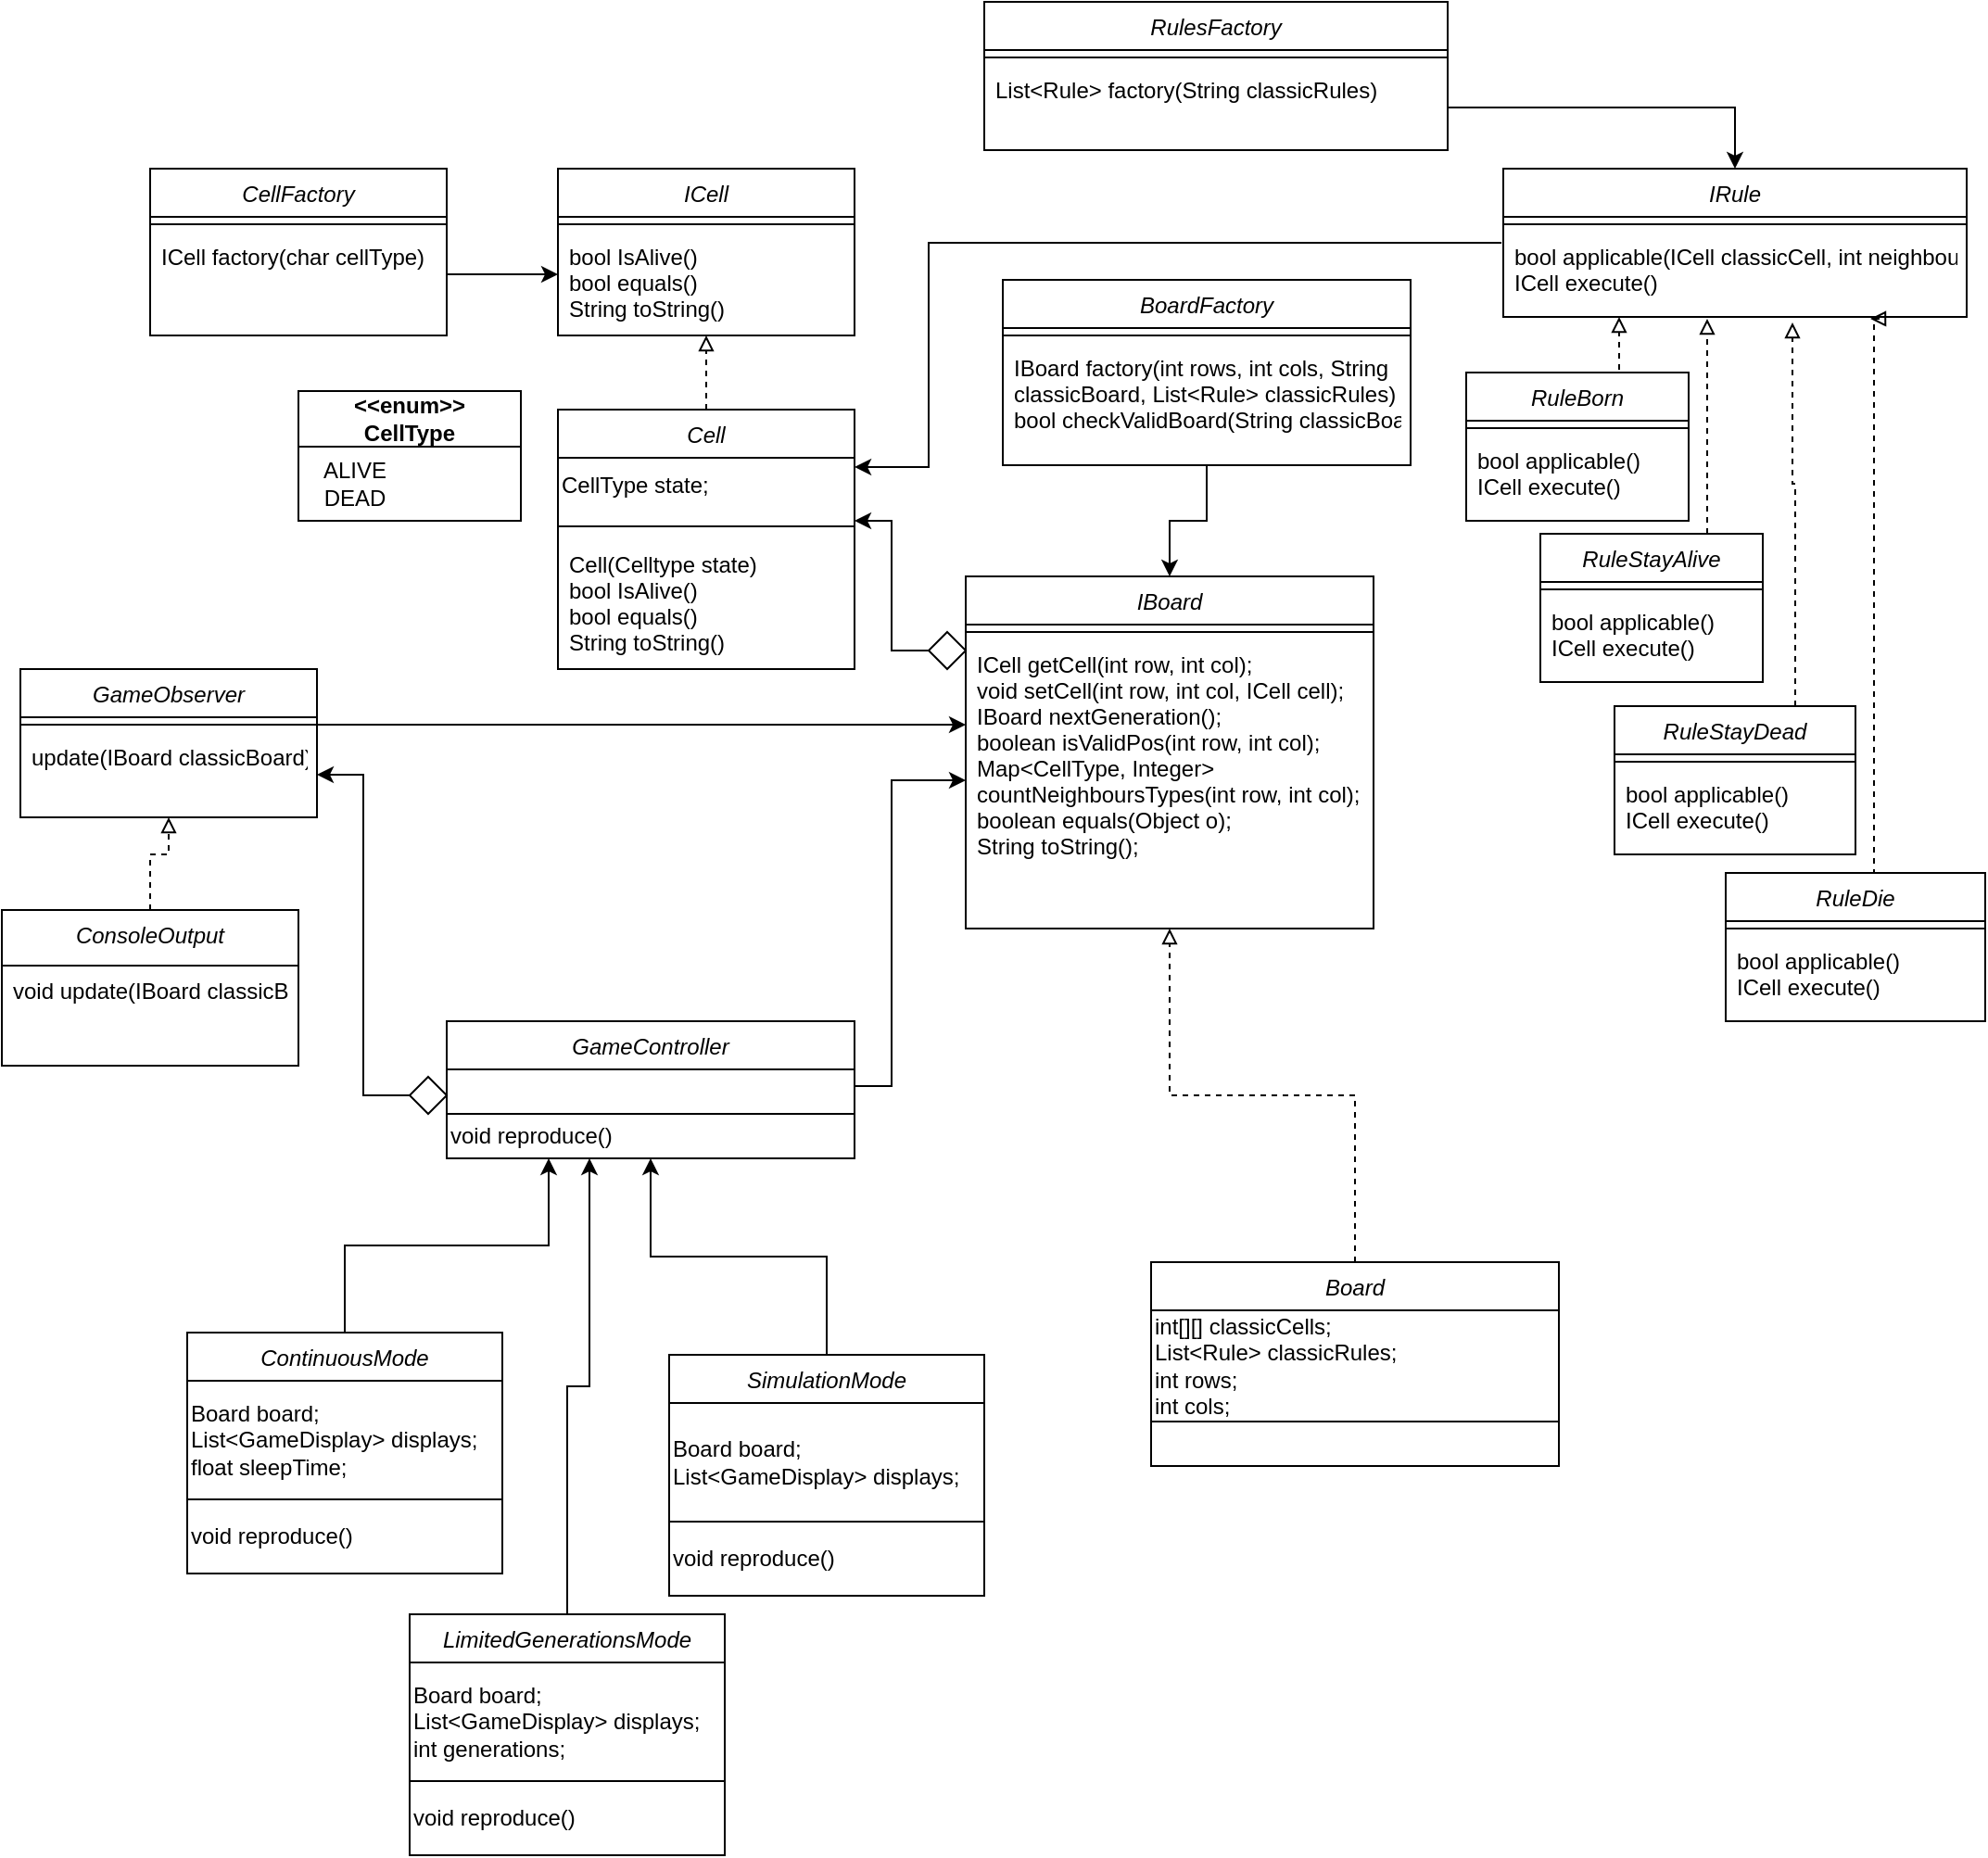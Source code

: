 <mxfile version="24.5.1" type="device">
  <diagram id="C5RBs43oDa-KdzZeNtuy" name="Page-1">
    <mxGraphModel dx="1866" dy="1703" grid="1" gridSize="10" guides="1" tooltips="1" connect="1" arrows="1" fold="1" page="1" pageScale="1" pageWidth="827" pageHeight="1169" math="0" shadow="0">
      <root>
        <mxCell id="WIyWlLk6GJQsqaUBKTNV-0" />
        <mxCell id="WIyWlLk6GJQsqaUBKTNV-1" parent="WIyWlLk6GJQsqaUBKTNV-0" />
        <mxCell id="lLx7cMU7yUEwxr8ydkFh-0" value="ICell" style="swimlane;fontStyle=2;align=center;verticalAlign=top;childLayout=stackLayout;horizontal=1;startSize=26;horizontalStack=0;resizeParent=1;resizeLast=0;collapsible=1;marginBottom=0;rounded=0;shadow=0;strokeWidth=1;" parent="WIyWlLk6GJQsqaUBKTNV-1" vertex="1">
          <mxGeometry x="40" y="30" width="160" height="90" as="geometry">
            <mxRectangle x="220" y="120" width="160" height="26" as="alternateBounds" />
          </mxGeometry>
        </mxCell>
        <mxCell id="lLx7cMU7yUEwxr8ydkFh-4" value="" style="line;html=1;strokeWidth=1;align=left;verticalAlign=middle;spacingTop=-1;spacingLeft=3;spacingRight=3;rotatable=0;labelPosition=right;points=[];portConstraint=eastwest;" parent="lLx7cMU7yUEwxr8ydkFh-0" vertex="1">
          <mxGeometry y="26" width="160" height="8" as="geometry" />
        </mxCell>
        <mxCell id="lLx7cMU7yUEwxr8ydkFh-5" value="bool IsAlive()&#xa;bool equals()&#xa;String toString()&#xa;&#xa;&#xa;" style="text;align=left;verticalAlign=top;spacingLeft=4;spacingRight=4;overflow=hidden;rotatable=0;points=[[0,0.5],[1,0.5]];portConstraint=eastwest;" parent="lLx7cMU7yUEwxr8ydkFh-0" vertex="1">
          <mxGeometry y="34" width="160" height="46" as="geometry" />
        </mxCell>
        <mxCell id="lLx7cMU7yUEwxr8ydkFh-17" style="edgeStyle=block;rounded=0;jettySize=auto;html=1;entryX=0.5;entryY=1;entryDx=0;entryDy=0;dashed=1;endFill=0;endArrow=block;" parent="WIyWlLk6GJQsqaUBKTNV-1" source="lLx7cMU7yUEwxr8ydkFh-14" target="lLx7cMU7yUEwxr8ydkFh-0" edge="1">
          <mxGeometry relative="1" as="geometry" />
        </mxCell>
        <mxCell id="lLx7cMU7yUEwxr8ydkFh-14" value="Cell" style="swimlane;fontStyle=2;align=center;verticalAlign=top;childLayout=stackLayout;horizontal=1;startSize=26;horizontalStack=0;resizeParent=1;resizeLast=0;collapsible=1;marginBottom=0;rounded=0;shadow=0;strokeWidth=1;movable=1;resizable=1;rotatable=1;deletable=1;editable=1;locked=0;connectable=1;" parent="WIyWlLk6GJQsqaUBKTNV-1" vertex="1">
          <mxGeometry x="40" y="160" width="160" height="140" as="geometry">
            <mxRectangle x="220" y="120" width="160" height="26" as="alternateBounds" />
          </mxGeometry>
        </mxCell>
        <mxCell id="lLx7cMU7yUEwxr8ydkFh-21" value="CellType state;" style="text;html=1;align=left;verticalAlign=middle;resizable=1;points=[];autosize=1;strokeColor=none;fillColor=none;movable=1;rotatable=1;deletable=1;editable=1;locked=0;connectable=1;" parent="lLx7cMU7yUEwxr8ydkFh-14" vertex="1">
          <mxGeometry y="26" width="160" height="30" as="geometry" />
        </mxCell>
        <mxCell id="lLx7cMU7yUEwxr8ydkFh-15" value="" style="line;html=1;strokeWidth=1;align=left;verticalAlign=middle;spacingTop=-1;spacingLeft=3;spacingRight=3;rotatable=1;labelPosition=right;points=[];portConstraint=eastwest;movable=1;resizable=1;deletable=1;editable=1;locked=0;connectable=1;" parent="lLx7cMU7yUEwxr8ydkFh-14" vertex="1">
          <mxGeometry y="56" width="160" height="14" as="geometry" />
        </mxCell>
        <mxCell id="lLx7cMU7yUEwxr8ydkFh-16" value="Cell(Celltype state)&#xa;bool IsAlive()&#xa;bool equals()&#xa;String toString()&#xa;&#xa;&#xa;" style="text;align=left;verticalAlign=top;spacingLeft=4;spacingRight=4;overflow=hidden;rotatable=1;points=[[0,0.5],[1,0.5]];portConstraint=eastwest;movable=1;resizable=1;deletable=1;editable=1;locked=0;connectable=1;" parent="lLx7cMU7yUEwxr8ydkFh-14" vertex="1">
          <mxGeometry y="70" width="160" height="70" as="geometry" />
        </mxCell>
        <mxCell id="lLx7cMU7yUEwxr8ydkFh-23" value="&lt;div&gt;&amp;lt;&amp;lt;enum&amp;gt;&amp;gt;&lt;/div&gt;&lt;div&gt;CellType&lt;/div&gt;" style="swimlane;whiteSpace=wrap;html=1;startSize=30;" parent="WIyWlLk6GJQsqaUBKTNV-1" vertex="1">
          <mxGeometry x="-100" y="150" width="120" height="70" as="geometry" />
        </mxCell>
        <mxCell id="lLx7cMU7yUEwxr8ydkFh-25" value="&lt;div&gt;ALIVE&lt;/div&gt;&lt;div&gt;DEAD&lt;br&gt;&lt;/div&gt;" style="text;html=1;align=center;verticalAlign=middle;resizable=0;points=[];autosize=1;strokeColor=none;fillColor=none;" parent="lLx7cMU7yUEwxr8ydkFh-23" vertex="1">
          <mxGeometry y="30" width="60" height="40" as="geometry" />
        </mxCell>
        <mxCell id="lLx7cMU7yUEwxr8ydkFh-35" value="IBoard" style="swimlane;fontStyle=2;align=center;verticalAlign=top;childLayout=stackLayout;horizontal=1;startSize=26;horizontalStack=0;resizeParent=1;resizeLast=0;collapsible=1;marginBottom=0;rounded=0;shadow=0;strokeWidth=1;" parent="WIyWlLk6GJQsqaUBKTNV-1" vertex="1">
          <mxGeometry x="260" y="250" width="220" height="190" as="geometry">
            <mxRectangle x="220" y="120" width="160" height="26" as="alternateBounds" />
          </mxGeometry>
        </mxCell>
        <mxCell id="lLx7cMU7yUEwxr8ydkFh-36" value="" style="line;html=1;strokeWidth=1;align=left;verticalAlign=middle;spacingTop=-1;spacingLeft=3;spacingRight=3;rotatable=0;labelPosition=right;points=[];portConstraint=eastwest;" parent="lLx7cMU7yUEwxr8ydkFh-35" vertex="1">
          <mxGeometry y="26" width="220" height="8" as="geometry" />
        </mxCell>
        <mxCell id="lLx7cMU7yUEwxr8ydkFh-37" value="ICell getCell(int row, int col);&#xa;void setCell(int row, int col, ICell cell);&#xa;IBoard nextGeneration();&#xa;boolean isValidPos(int row, int col);&#xa;Map&lt;CellType, Integer&gt; &#xa;countNeighboursTypes(int row, int col);&#xa;boolean equals(Object o);&#xa;String toString();&#xa;&#xa;&#xa;" style="text;align=left;verticalAlign=top;spacingLeft=4;spacingRight=4;overflow=hidden;rotatable=0;points=[[0,0.5],[1,0.5]];portConstraint=eastwest;" parent="lLx7cMU7yUEwxr8ydkFh-35" vertex="1">
          <mxGeometry y="34" width="220" height="136" as="geometry" />
        </mxCell>
        <mxCell id="lLx7cMU7yUEwxr8ydkFh-43" value="Board" style="swimlane;fontStyle=2;align=center;verticalAlign=top;childLayout=stackLayout;horizontal=1;startSize=26;horizontalStack=0;resizeParent=1;resizeLast=0;collapsible=1;marginBottom=0;rounded=0;shadow=0;strokeWidth=1;" parent="WIyWlLk6GJQsqaUBKTNV-1" vertex="1">
          <mxGeometry x="360" y="620" width="220" height="110" as="geometry">
            <mxRectangle x="220" y="120" width="160" height="26" as="alternateBounds" />
          </mxGeometry>
        </mxCell>
        <mxCell id="lLx7cMU7yUEwxr8ydkFh-55" value="&lt;div&gt;int[][] classicCells; &lt;/div&gt;&lt;div&gt;List&amp;lt;Rule&amp;gt; classicRules;&lt;/div&gt;&lt;div&gt;int rows;&lt;/div&gt;&lt;div&gt;int cols; &lt;br&gt;&lt;/div&gt;" style="align=left;rounded=0;whiteSpace=wrap;html=1;" parent="lLx7cMU7yUEwxr8ydkFh-43" vertex="1">
          <mxGeometry y="26" width="220" height="60" as="geometry" />
        </mxCell>
        <mxCell id="lLx7cMU7yUEwxr8ydkFh-48" style="edgeStyle=orthogonalEdgeStyle;rounded=0;orthogonalLoop=1;jettySize=auto;html=1;exitX=0.5;exitY=0;exitDx=0;exitDy=0;dashed=1;entryX=0.5;entryY=1;entryDx=0;entryDy=0;endArrow=block;endFill=0;" parent="WIyWlLk6GJQsqaUBKTNV-1" source="lLx7cMU7yUEwxr8ydkFh-43" target="lLx7cMU7yUEwxr8ydkFh-35" edge="1">
          <mxGeometry relative="1" as="geometry">
            <mxPoint x="370" y="450" as="targetPoint" />
          </mxGeometry>
        </mxCell>
        <mxCell id="lLx7cMU7yUEwxr8ydkFh-49" style="edgeStyle=orthogonalEdgeStyle;rounded=0;orthogonalLoop=1;jettySize=auto;html=1;entryX=1;entryY=0.286;entryDx=0;entryDy=0;entryPerimeter=0;exitX=0;exitY=0.5;exitDx=0;exitDy=0;" parent="WIyWlLk6GJQsqaUBKTNV-1" source="lLx7cMU7yUEwxr8ydkFh-50" target="lLx7cMU7yUEwxr8ydkFh-15" edge="1">
          <mxGeometry relative="1" as="geometry" />
        </mxCell>
        <mxCell id="lLx7cMU7yUEwxr8ydkFh-50" value="" style="rhombus;whiteSpace=wrap;html=1;" parent="WIyWlLk6GJQsqaUBKTNV-1" vertex="1">
          <mxGeometry x="240" y="280" width="20" height="20" as="geometry" />
        </mxCell>
        <mxCell id="lLx7cMU7yUEwxr8ydkFh-63" value="IRule" style="swimlane;fontStyle=2;align=center;verticalAlign=top;childLayout=stackLayout;horizontal=1;startSize=26;horizontalStack=0;resizeParent=1;resizeLast=0;collapsible=1;marginBottom=0;rounded=0;shadow=0;strokeWidth=1;" parent="WIyWlLk6GJQsqaUBKTNV-1" vertex="1">
          <mxGeometry x="550" y="30" width="250" height="80" as="geometry">
            <mxRectangle x="220" y="120" width="160" height="26" as="alternateBounds" />
          </mxGeometry>
        </mxCell>
        <mxCell id="lLx7cMU7yUEwxr8ydkFh-64" value="" style="line;html=1;strokeWidth=1;align=left;verticalAlign=middle;spacingTop=-1;spacingLeft=3;spacingRight=3;rotatable=0;labelPosition=right;points=[];portConstraint=eastwest;" parent="lLx7cMU7yUEwxr8ydkFh-63" vertex="1">
          <mxGeometry y="26" width="250" height="8" as="geometry" />
        </mxCell>
        <mxCell id="lLx7cMU7yUEwxr8ydkFh-65" value="bool applicable(ICell classicCell, int neighbours)&#xa;ICell execute() &#xa;&#xa;&#xa;" style="text;align=left;verticalAlign=top;spacingLeft=4;spacingRight=4;overflow=hidden;rotatable=0;points=[[0,0.5],[1,0.5]];portConstraint=eastwest;" parent="lLx7cMU7yUEwxr8ydkFh-63" vertex="1">
          <mxGeometry y="34" width="250" height="46" as="geometry" />
        </mxCell>
        <mxCell id="lLx7cMU7yUEwxr8ydkFh-84" style="edgeStyle=orthogonalEdgeStyle;rounded=0;orthogonalLoop=1;jettySize=auto;html=1;exitX=0.5;exitY=0;exitDx=0;exitDy=0;entryX=0.25;entryY=1;entryDx=0;entryDy=0;endArrow=block;endFill=0;dashed=1;" parent="WIyWlLk6GJQsqaUBKTNV-1" source="lLx7cMU7yUEwxr8ydkFh-67" target="lLx7cMU7yUEwxr8ydkFh-63" edge="1">
          <mxGeometry relative="1" as="geometry" />
        </mxCell>
        <mxCell id="lLx7cMU7yUEwxr8ydkFh-67" value="RuleBorn" style="swimlane;fontStyle=2;align=center;verticalAlign=top;childLayout=stackLayout;horizontal=1;startSize=26;horizontalStack=0;resizeParent=1;resizeLast=0;collapsible=1;marginBottom=0;rounded=0;shadow=0;strokeWidth=1;" parent="WIyWlLk6GJQsqaUBKTNV-1" vertex="1">
          <mxGeometry x="530" y="140" width="120" height="80" as="geometry">
            <mxRectangle x="220" y="120" width="160" height="26" as="alternateBounds" />
          </mxGeometry>
        </mxCell>
        <mxCell id="lLx7cMU7yUEwxr8ydkFh-68" value="" style="line;html=1;strokeWidth=1;align=left;verticalAlign=middle;spacingTop=-1;spacingLeft=3;spacingRight=3;rotatable=0;labelPosition=right;points=[];portConstraint=eastwest;" parent="lLx7cMU7yUEwxr8ydkFh-67" vertex="1">
          <mxGeometry y="26" width="120" height="8" as="geometry" />
        </mxCell>
        <mxCell id="lLx7cMU7yUEwxr8ydkFh-69" value="bool applicable()&#xa;ICell execute() &#xa;&#xa;&#xa;" style="text;align=left;verticalAlign=top;spacingLeft=4;spacingRight=4;overflow=hidden;rotatable=0;points=[[0,0.5],[1,0.5]];portConstraint=eastwest;" parent="lLx7cMU7yUEwxr8ydkFh-67" vertex="1">
          <mxGeometry y="34" width="120" height="46" as="geometry" />
        </mxCell>
        <mxCell id="lLx7cMU7yUEwxr8ydkFh-72" value="RuleStayAlive" style="swimlane;fontStyle=2;align=center;verticalAlign=top;childLayout=stackLayout;horizontal=1;startSize=26;horizontalStack=0;resizeParent=1;resizeLast=0;collapsible=1;marginBottom=0;rounded=0;shadow=0;strokeWidth=1;" parent="WIyWlLk6GJQsqaUBKTNV-1" vertex="1">
          <mxGeometry x="570" y="227" width="120" height="80" as="geometry">
            <mxRectangle x="220" y="120" width="160" height="26" as="alternateBounds" />
          </mxGeometry>
        </mxCell>
        <mxCell id="lLx7cMU7yUEwxr8ydkFh-73" value="" style="line;html=1;strokeWidth=1;align=left;verticalAlign=middle;spacingTop=-1;spacingLeft=3;spacingRight=3;rotatable=0;labelPosition=right;points=[];portConstraint=eastwest;" parent="lLx7cMU7yUEwxr8ydkFh-72" vertex="1">
          <mxGeometry y="26" width="120" height="8" as="geometry" />
        </mxCell>
        <mxCell id="lLx7cMU7yUEwxr8ydkFh-74" value="bool applicable()&#xa;ICell execute() &#xa;&#xa;&#xa;" style="text;align=left;verticalAlign=top;spacingLeft=4;spacingRight=4;overflow=hidden;rotatable=0;points=[[0,0.5],[1,0.5]];portConstraint=eastwest;" parent="lLx7cMU7yUEwxr8ydkFh-72" vertex="1">
          <mxGeometry y="34" width="120" height="46" as="geometry" />
        </mxCell>
        <mxCell id="lLx7cMU7yUEwxr8ydkFh-90" style="edgeStyle=orthogonalEdgeStyle;rounded=0;orthogonalLoop=1;jettySize=auto;html=1;exitX=0.75;exitY=0;exitDx=0;exitDy=0;dashed=1;strokeColor=default;align=center;verticalAlign=middle;fontFamily=Helvetica;fontSize=11;fontColor=default;labelBackgroundColor=default;endArrow=block;endFill=0;entryX=0.624;entryY=1.065;entryDx=0;entryDy=0;entryPerimeter=0;" parent="WIyWlLk6GJQsqaUBKTNV-1" source="lLx7cMU7yUEwxr8ydkFh-76" target="lLx7cMU7yUEwxr8ydkFh-65" edge="1">
          <mxGeometry relative="1" as="geometry">
            <mxPoint x="680" y="110" as="targetPoint" />
            <Array as="points">
              <mxPoint x="708" y="200" />
              <mxPoint x="706" y="200" />
            </Array>
          </mxGeometry>
        </mxCell>
        <mxCell id="lLx7cMU7yUEwxr8ydkFh-76" value="RuleStayDead" style="swimlane;fontStyle=2;align=center;verticalAlign=top;childLayout=stackLayout;horizontal=1;startSize=26;horizontalStack=0;resizeParent=1;resizeLast=0;collapsible=1;marginBottom=0;rounded=0;shadow=0;strokeWidth=1;" parent="WIyWlLk6GJQsqaUBKTNV-1" vertex="1">
          <mxGeometry x="610" y="320" width="130" height="80" as="geometry">
            <mxRectangle x="220" y="120" width="160" height="26" as="alternateBounds" />
          </mxGeometry>
        </mxCell>
        <mxCell id="lLx7cMU7yUEwxr8ydkFh-77" value="" style="line;html=1;strokeWidth=1;align=left;verticalAlign=middle;spacingTop=-1;spacingLeft=3;spacingRight=3;rotatable=0;labelPosition=right;points=[];portConstraint=eastwest;" parent="lLx7cMU7yUEwxr8ydkFh-76" vertex="1">
          <mxGeometry y="26" width="130" height="8" as="geometry" />
        </mxCell>
        <mxCell id="lLx7cMU7yUEwxr8ydkFh-78" value="bool applicable()&#xa;ICell execute() &#xa;&#xa;&#xa;" style="text;align=left;verticalAlign=top;spacingLeft=4;spacingRight=4;overflow=hidden;rotatable=0;points=[[0,0.5],[1,0.5]];portConstraint=eastwest;" parent="lLx7cMU7yUEwxr8ydkFh-76" vertex="1">
          <mxGeometry y="34" width="130" height="46" as="geometry" />
        </mxCell>
        <mxCell id="lLx7cMU7yUEwxr8ydkFh-79" value="RuleDie" style="swimlane;fontStyle=2;align=center;verticalAlign=top;childLayout=stackLayout;horizontal=1;startSize=26;horizontalStack=0;resizeParent=1;resizeLast=0;collapsible=1;marginBottom=0;rounded=0;shadow=0;strokeWidth=1;" parent="WIyWlLk6GJQsqaUBKTNV-1" vertex="1">
          <mxGeometry x="670" y="410" width="140" height="80" as="geometry">
            <mxRectangle x="220" y="120" width="160" height="26" as="alternateBounds" />
          </mxGeometry>
        </mxCell>
        <mxCell id="lLx7cMU7yUEwxr8ydkFh-80" value="" style="line;html=1;strokeWidth=1;align=left;verticalAlign=middle;spacingTop=-1;spacingLeft=3;spacingRight=3;rotatable=0;labelPosition=right;points=[];portConstraint=eastwest;" parent="lLx7cMU7yUEwxr8ydkFh-79" vertex="1">
          <mxGeometry y="26" width="140" height="8" as="geometry" />
        </mxCell>
        <mxCell id="lLx7cMU7yUEwxr8ydkFh-81" value="bool applicable()&#xa;ICell execute() &#xa;&#xa;&#xa;" style="text;align=left;verticalAlign=top;spacingLeft=4;spacingRight=4;overflow=hidden;rotatable=0;points=[[0,0.5],[1,0.5]];portConstraint=eastwest;" parent="lLx7cMU7yUEwxr8ydkFh-79" vertex="1">
          <mxGeometry y="34" width="140" height="46" as="geometry" />
        </mxCell>
        <mxCell id="lLx7cMU7yUEwxr8ydkFh-89" style="edgeStyle=orthogonalEdgeStyle;rounded=0;orthogonalLoop=1;jettySize=auto;html=1;exitX=0.75;exitY=0;exitDx=0;exitDy=0;entryX=0.44;entryY=1.022;entryDx=0;entryDy=0;entryPerimeter=0;endArrow=block;endFill=0;dashed=1;" parent="WIyWlLk6GJQsqaUBKTNV-1" source="lLx7cMU7yUEwxr8ydkFh-72" target="lLx7cMU7yUEwxr8ydkFh-65" edge="1">
          <mxGeometry relative="1" as="geometry" />
        </mxCell>
        <mxCell id="lLx7cMU7yUEwxr8ydkFh-91" style="edgeStyle=orthogonalEdgeStyle;rounded=0;orthogonalLoop=1;jettySize=auto;html=1;exitX=0.75;exitY=0;exitDx=0;exitDy=0;entryX=0.792;entryY=1.022;entryDx=0;entryDy=0;entryPerimeter=0;dashed=1;strokeColor=default;align=center;verticalAlign=middle;fontFamily=Helvetica;fontSize=11;fontColor=default;labelBackgroundColor=default;endArrow=block;endFill=0;" parent="WIyWlLk6GJQsqaUBKTNV-1" source="lLx7cMU7yUEwxr8ydkFh-79" target="lLx7cMU7yUEwxr8ydkFh-65" edge="1">
          <mxGeometry relative="1" as="geometry">
            <Array as="points">
              <mxPoint x="750" y="410" />
              <mxPoint x="750" y="111" />
            </Array>
          </mxGeometry>
        </mxCell>
        <mxCell id="lLx7cMU7yUEwxr8ydkFh-94" style="edgeStyle=orthogonalEdgeStyle;rounded=0;orthogonalLoop=1;jettySize=auto;html=1;entryX=1.006;entryY=0.067;entryDx=0;entryDy=0;entryPerimeter=0;strokeColor=default;align=center;verticalAlign=middle;fontFamily=Helvetica;fontSize=11;fontColor=default;labelBackgroundColor=default;endArrow=classic;endFill=1;" parent="WIyWlLk6GJQsqaUBKTNV-1" edge="1">
          <mxGeometry relative="1" as="geometry">
            <mxPoint x="549.04" y="70" as="sourcePoint" />
            <mxPoint x="200.04" y="191" as="targetPoint" />
            <Array as="points">
              <mxPoint x="240" y="70" />
              <mxPoint x="240" y="191" />
            </Array>
          </mxGeometry>
        </mxCell>
        <mxCell id="lLx7cMU7yUEwxr8ydkFh-95" value="GameController" style="swimlane;fontStyle=2;align=center;verticalAlign=top;childLayout=stackLayout;horizontal=1;startSize=26;horizontalStack=0;resizeParent=1;resizeLast=0;collapsible=1;marginBottom=0;rounded=0;shadow=0;strokeWidth=1;" parent="WIyWlLk6GJQsqaUBKTNV-1" vertex="1">
          <mxGeometry x="-20" y="490" width="220" height="74" as="geometry">
            <mxRectangle x="220" y="120" width="160" height="26" as="alternateBounds" />
          </mxGeometry>
        </mxCell>
        <mxCell id="lLx7cMU7yUEwxr8ydkFh-96" value="" style="align=left;rounded=0;whiteSpace=wrap;html=1;" parent="lLx7cMU7yUEwxr8ydkFh-95" vertex="1">
          <mxGeometry y="26" width="220" height="24" as="geometry" />
        </mxCell>
        <mxCell id="1YJ9kRqiKq9mvI1619Ub-12" value="&lt;div&gt;void reproduce()&lt;/div&gt;" style="whiteSpace=wrap;html=1;align=left;" parent="lLx7cMU7yUEwxr8ydkFh-95" vertex="1">
          <mxGeometry y="50" width="220" height="24" as="geometry" />
        </mxCell>
        <mxCell id="lLx7cMU7yUEwxr8ydkFh-98" style="edgeStyle=orthogonalEdgeStyle;rounded=0;orthogonalLoop=1;jettySize=auto;html=1;strokeColor=default;align=center;verticalAlign=middle;fontFamily=Helvetica;fontSize=11;fontColor=default;labelBackgroundColor=default;endArrow=classic;endFill=1;" parent="WIyWlLk6GJQsqaUBKTNV-1" edge="1">
          <mxGeometry relative="1" as="geometry">
            <Array as="points">
              <mxPoint x="220" y="525" />
              <mxPoint x="220" y="360" />
              <mxPoint x="260" y="360" />
            </Array>
            <mxPoint x="200" y="550" as="sourcePoint" />
            <mxPoint x="260" y="360" as="targetPoint" />
          </mxGeometry>
        </mxCell>
        <mxCell id="1YJ9kRqiKq9mvI1619Ub-16" style="edgeStyle=orthogonalEdgeStyle;rounded=0;orthogonalLoop=1;jettySize=auto;html=1;exitX=0.5;exitY=0;exitDx=0;exitDy=0;entryX=0.5;entryY=1;entryDx=0;entryDy=0;dashed=1;endArrow=block;endFill=0;" parent="WIyWlLk6GJQsqaUBKTNV-1" source="1YJ9kRqiKq9mvI1619Ub-0" target="1YJ9kRqiKq9mvI1619Ub-4" edge="1">
          <mxGeometry relative="1" as="geometry">
            <Array as="points">
              <mxPoint x="-180" y="400" />
              <mxPoint x="-170" y="400" />
            </Array>
          </mxGeometry>
        </mxCell>
        <mxCell id="1YJ9kRqiKq9mvI1619Ub-0" value="ConsoleOutput" style="swimlane;fontStyle=2;align=center;verticalAlign=top;childLayout=stackLayout;horizontal=1;startSize=30;horizontalStack=0;resizeParent=1;resizeLast=0;collapsible=1;marginBottom=0;rounded=0;shadow=0;strokeWidth=1;movable=1;resizable=1;rotatable=1;deletable=1;editable=1;locked=0;connectable=1;" parent="WIyWlLk6GJQsqaUBKTNV-1" vertex="1">
          <mxGeometry x="-260" y="430" width="160" height="84" as="geometry">
            <mxRectangle x="220" y="120" width="160" height="26" as="alternateBounds" />
          </mxGeometry>
        </mxCell>
        <mxCell id="1YJ9kRqiKq9mvI1619Ub-3" value="void update(IBoard classicBoard)&#xa;&#xa;" style="text;align=left;verticalAlign=top;spacingLeft=4;spacingRight=4;overflow=hidden;rotatable=1;points=[[0,0.5],[1,0.5]];portConstraint=eastwest;movable=1;resizable=1;deletable=1;editable=1;locked=0;connectable=1;" parent="1YJ9kRqiKq9mvI1619Ub-0" vertex="1">
          <mxGeometry y="30" width="160" height="40" as="geometry" />
        </mxCell>
        <mxCell id="1YJ9kRqiKq9mvI1619Ub-4" value="GameObserver&#xa;" style="swimlane;fontStyle=2;align=center;verticalAlign=top;childLayout=stackLayout;horizontal=1;startSize=26;horizontalStack=0;resizeParent=1;resizeLast=0;collapsible=1;marginBottom=0;rounded=0;shadow=0;strokeWidth=1;" parent="WIyWlLk6GJQsqaUBKTNV-1" vertex="1">
          <mxGeometry x="-250" y="300" width="160" height="80" as="geometry">
            <mxRectangle x="220" y="120" width="160" height="26" as="alternateBounds" />
          </mxGeometry>
        </mxCell>
        <mxCell id="1YJ9kRqiKq9mvI1619Ub-5" value="" style="line;html=1;strokeWidth=1;align=left;verticalAlign=middle;spacingTop=-1;spacingLeft=3;spacingRight=3;rotatable=0;labelPosition=right;points=[];portConstraint=eastwest;" parent="1YJ9kRqiKq9mvI1619Ub-4" vertex="1">
          <mxGeometry y="26" width="160" height="8" as="geometry" />
        </mxCell>
        <mxCell id="1YJ9kRqiKq9mvI1619Ub-6" value="update(IBoard classicBoard)" style="text;align=left;verticalAlign=top;spacingLeft=4;spacingRight=4;overflow=hidden;rotatable=0;points=[[0,0.5],[1,0.5]];portConstraint=eastwest;" parent="1YJ9kRqiKq9mvI1619Ub-4" vertex="1">
          <mxGeometry y="34" width="160" height="46" as="geometry" />
        </mxCell>
        <mxCell id="1YJ9kRqiKq9mvI1619Ub-7" style="edgeStyle=orthogonalEdgeStyle;rounded=0;orthogonalLoop=1;jettySize=auto;html=1;entryX=1;entryY=0.5;entryDx=0;entryDy=0;exitX=0;exitY=0.5;exitDx=0;exitDy=0;" parent="WIyWlLk6GJQsqaUBKTNV-1" source="1YJ9kRqiKq9mvI1619Ub-10" target="1YJ9kRqiKq9mvI1619Ub-6" edge="1">
          <mxGeometry relative="1" as="geometry" />
        </mxCell>
        <mxCell id="1YJ9kRqiKq9mvI1619Ub-10" value="" style="rhombus;whiteSpace=wrap;html=1;" parent="WIyWlLk6GJQsqaUBKTNV-1" vertex="1">
          <mxGeometry x="-40" y="520" width="20" height="20" as="geometry" />
        </mxCell>
        <mxCell id="1YJ9kRqiKq9mvI1619Ub-22" style="edgeStyle=orthogonalEdgeStyle;rounded=0;orthogonalLoop=1;jettySize=auto;html=1;exitX=1;exitY=0.25;exitDx=0;exitDy=0;" parent="WIyWlLk6GJQsqaUBKTNV-1" source="1YJ9kRqiKq9mvI1619Ub-4" edge="1">
          <mxGeometry relative="1" as="geometry">
            <mxPoint x="260" y="330" as="targetPoint" />
            <Array as="points">
              <mxPoint x="-90" y="330" />
            </Array>
          </mxGeometry>
        </mxCell>
        <mxCell id="2i8A7G2kChsEibu_RJ6y-0" value="CellFactory" style="swimlane;fontStyle=2;align=center;verticalAlign=top;childLayout=stackLayout;horizontal=1;startSize=26;horizontalStack=0;resizeParent=1;resizeLast=0;collapsible=1;marginBottom=0;rounded=0;shadow=0;strokeWidth=1;" parent="WIyWlLk6GJQsqaUBKTNV-1" vertex="1">
          <mxGeometry x="-180" y="30" width="160" height="90" as="geometry">
            <mxRectangle x="220" y="120" width="160" height="26" as="alternateBounds" />
          </mxGeometry>
        </mxCell>
        <mxCell id="2i8A7G2kChsEibu_RJ6y-1" value="" style="line;html=1;strokeWidth=1;align=left;verticalAlign=middle;spacingTop=-1;spacingLeft=3;spacingRight=3;rotatable=0;labelPosition=right;points=[];portConstraint=eastwest;" parent="2i8A7G2kChsEibu_RJ6y-0" vertex="1">
          <mxGeometry y="26" width="160" height="8" as="geometry" />
        </mxCell>
        <mxCell id="2i8A7G2kChsEibu_RJ6y-2" value="ICell factory(char cellType)" style="text;align=left;verticalAlign=top;spacingLeft=4;spacingRight=4;overflow=hidden;rotatable=0;points=[[0,0.5],[1,0.5]];portConstraint=eastwest;" parent="2i8A7G2kChsEibu_RJ6y-0" vertex="1">
          <mxGeometry y="34" width="160" height="46" as="geometry" />
        </mxCell>
        <mxCell id="2i8A7G2kChsEibu_RJ6y-3" style="edgeStyle=orthogonalEdgeStyle;rounded=0;orthogonalLoop=1;jettySize=auto;html=1;entryX=0;entryY=0.5;entryDx=0;entryDy=0;" parent="WIyWlLk6GJQsqaUBKTNV-1" source="2i8A7G2kChsEibu_RJ6y-2" target="lLx7cMU7yUEwxr8ydkFh-5" edge="1">
          <mxGeometry relative="1" as="geometry" />
        </mxCell>
        <mxCell id="2i8A7G2kChsEibu_RJ6y-8" style="edgeStyle=orthogonalEdgeStyle;rounded=0;orthogonalLoop=1;jettySize=auto;html=1;exitX=0.5;exitY=1;exitDx=0;exitDy=0;entryX=0.5;entryY=0;entryDx=0;entryDy=0;" parent="WIyWlLk6GJQsqaUBKTNV-1" source="2i8A7G2kChsEibu_RJ6y-4" target="lLx7cMU7yUEwxr8ydkFh-35" edge="1">
          <mxGeometry relative="1" as="geometry" />
        </mxCell>
        <mxCell id="2i8A7G2kChsEibu_RJ6y-4" value="BoardFactory" style="swimlane;fontStyle=2;align=center;verticalAlign=top;childLayout=stackLayout;horizontal=1;startSize=26;horizontalStack=0;resizeParent=1;resizeLast=0;collapsible=1;marginBottom=0;rounded=0;shadow=0;strokeWidth=1;" parent="WIyWlLk6GJQsqaUBKTNV-1" vertex="1">
          <mxGeometry x="280" y="90" width="220" height="100" as="geometry">
            <mxRectangle x="220" y="120" width="160" height="26" as="alternateBounds" />
          </mxGeometry>
        </mxCell>
        <mxCell id="2i8A7G2kChsEibu_RJ6y-5" value="" style="line;html=1;strokeWidth=1;align=left;verticalAlign=middle;spacingTop=-1;spacingLeft=3;spacingRight=3;rotatable=0;labelPosition=right;points=[];portConstraint=eastwest;" parent="2i8A7G2kChsEibu_RJ6y-4" vertex="1">
          <mxGeometry y="26" width="220" height="8" as="geometry" />
        </mxCell>
        <mxCell id="2i8A7G2kChsEibu_RJ6y-6" value="IBoard factory(int rows, int cols, String&#xa;classicBoard, List&lt;Rule&gt; classicRules)&#xa;bool checkValidBoard(String classicBoard)&#xa;" style="text;align=left;verticalAlign=top;spacingLeft=4;spacingRight=4;overflow=hidden;rotatable=0;points=[[0,0.5],[1,0.5]];portConstraint=eastwest;" parent="2i8A7G2kChsEibu_RJ6y-4" vertex="1">
          <mxGeometry y="34" width="220" height="46" as="geometry" />
        </mxCell>
        <mxCell id="2i8A7G2kChsEibu_RJ6y-9" value="RulesFactory" style="swimlane;fontStyle=2;align=center;verticalAlign=top;childLayout=stackLayout;horizontal=1;startSize=26;horizontalStack=0;resizeParent=1;resizeLast=0;collapsible=1;marginBottom=0;rounded=0;shadow=0;strokeWidth=1;" parent="WIyWlLk6GJQsqaUBKTNV-1" vertex="1">
          <mxGeometry x="270" y="-60" width="250" height="80" as="geometry">
            <mxRectangle x="220" y="120" width="160" height="26" as="alternateBounds" />
          </mxGeometry>
        </mxCell>
        <mxCell id="2i8A7G2kChsEibu_RJ6y-10" value="" style="line;html=1;strokeWidth=1;align=left;verticalAlign=middle;spacingTop=-1;spacingLeft=3;spacingRight=3;rotatable=0;labelPosition=right;points=[];portConstraint=eastwest;" parent="2i8A7G2kChsEibu_RJ6y-9" vertex="1">
          <mxGeometry y="26" width="250" height="8" as="geometry" />
        </mxCell>
        <mxCell id="2i8A7G2kChsEibu_RJ6y-11" value="List&lt;Rule&gt; factory(String classicRules)" style="text;align=left;verticalAlign=top;spacingLeft=4;spacingRight=4;overflow=hidden;rotatable=0;points=[[0,0.5],[1,0.5]];portConstraint=eastwest;" parent="2i8A7G2kChsEibu_RJ6y-9" vertex="1">
          <mxGeometry y="34" width="250" height="46" as="geometry" />
        </mxCell>
        <mxCell id="2i8A7G2kChsEibu_RJ6y-12" style="edgeStyle=orthogonalEdgeStyle;rounded=0;orthogonalLoop=1;jettySize=auto;html=1;entryX=0.5;entryY=0;entryDx=0;entryDy=0;" parent="WIyWlLk6GJQsqaUBKTNV-1" source="2i8A7G2kChsEibu_RJ6y-11" target="lLx7cMU7yUEwxr8ydkFh-63" edge="1">
          <mxGeometry relative="1" as="geometry" />
        </mxCell>
        <mxCell id="qWE5WLH66g36mcjTmo8e-10" style="edgeStyle=orthogonalEdgeStyle;rounded=0;orthogonalLoop=1;jettySize=auto;html=1;entryX=0.25;entryY=1;entryDx=0;entryDy=0;" edge="1" parent="WIyWlLk6GJQsqaUBKTNV-1" source="qWE5WLH66g36mcjTmo8e-4" target="1YJ9kRqiKq9mvI1619Ub-12">
          <mxGeometry relative="1" as="geometry" />
        </mxCell>
        <mxCell id="qWE5WLH66g36mcjTmo8e-4" value="ContinuousMode" style="swimlane;fontStyle=2;align=center;verticalAlign=top;childLayout=stackLayout;horizontal=1;startSize=26;horizontalStack=0;resizeParent=1;resizeLast=0;collapsible=1;marginBottom=0;rounded=0;shadow=0;strokeWidth=1;" vertex="1" parent="WIyWlLk6GJQsqaUBKTNV-1">
          <mxGeometry x="-160" y="658" width="170" height="130" as="geometry">
            <mxRectangle x="220" y="120" width="160" height="26" as="alternateBounds" />
          </mxGeometry>
        </mxCell>
        <mxCell id="qWE5WLH66g36mcjTmo8e-5" value="Board board;&lt;br&gt;List&amp;lt;GameDisplay&amp;gt; displays;&lt;br&gt;float sleepTime;" style="align=left;rounded=0;whiteSpace=wrap;html=1;" vertex="1" parent="qWE5WLH66g36mcjTmo8e-4">
          <mxGeometry y="26" width="170" height="64" as="geometry" />
        </mxCell>
        <mxCell id="qWE5WLH66g36mcjTmo8e-6" value="&lt;div&gt;void reproduce()&lt;/div&gt;" style="whiteSpace=wrap;html=1;align=left;" vertex="1" parent="qWE5WLH66g36mcjTmo8e-4">
          <mxGeometry y="90" width="170" height="40" as="geometry" />
        </mxCell>
        <mxCell id="qWE5WLH66g36mcjTmo8e-15" style="edgeStyle=orthogonalEdgeStyle;rounded=0;orthogonalLoop=1;jettySize=auto;html=1;" edge="1" parent="WIyWlLk6GJQsqaUBKTNV-1" source="qWE5WLH66g36mcjTmo8e-11" target="1YJ9kRqiKq9mvI1619Ub-12">
          <mxGeometry relative="1" as="geometry" />
        </mxCell>
        <mxCell id="qWE5WLH66g36mcjTmo8e-11" value="SimulationMode" style="swimlane;fontStyle=2;align=center;verticalAlign=top;childLayout=stackLayout;horizontal=1;startSize=26;horizontalStack=0;resizeParent=1;resizeLast=0;collapsible=1;marginBottom=0;rounded=0;shadow=0;strokeWidth=1;" vertex="1" parent="WIyWlLk6GJQsqaUBKTNV-1">
          <mxGeometry x="100" y="670" width="170" height="130" as="geometry">
            <mxRectangle x="220" y="120" width="160" height="26" as="alternateBounds" />
          </mxGeometry>
        </mxCell>
        <mxCell id="qWE5WLH66g36mcjTmo8e-12" value="Board board;&lt;br&gt;List&amp;lt;GameDisplay&amp;gt; displays;" style="align=left;rounded=0;whiteSpace=wrap;html=1;" vertex="1" parent="qWE5WLH66g36mcjTmo8e-11">
          <mxGeometry y="26" width="170" height="64" as="geometry" />
        </mxCell>
        <mxCell id="qWE5WLH66g36mcjTmo8e-13" value="&lt;div&gt;void reproduce()&lt;/div&gt;" style="whiteSpace=wrap;html=1;align=left;" vertex="1" parent="qWE5WLH66g36mcjTmo8e-11">
          <mxGeometry y="90" width="170" height="40" as="geometry" />
        </mxCell>
        <mxCell id="qWE5WLH66g36mcjTmo8e-16" value="LimitedGenerationsMode" style="swimlane;fontStyle=2;align=center;verticalAlign=top;childLayout=stackLayout;horizontal=1;startSize=26;horizontalStack=0;resizeParent=1;resizeLast=0;collapsible=1;marginBottom=0;rounded=0;shadow=0;strokeWidth=1;" vertex="1" parent="WIyWlLk6GJQsqaUBKTNV-1">
          <mxGeometry x="-40" y="810" width="170" height="130" as="geometry">
            <mxRectangle x="220" y="120" width="160" height="26" as="alternateBounds" />
          </mxGeometry>
        </mxCell>
        <mxCell id="qWE5WLH66g36mcjTmo8e-17" value="Board board;&lt;br&gt;&lt;div&gt;List&amp;lt;GameDisplay&amp;gt; displays;&lt;/div&gt;&lt;div&gt;int generations; &lt;br&gt;&lt;/div&gt;" style="align=left;rounded=0;whiteSpace=wrap;html=1;" vertex="1" parent="qWE5WLH66g36mcjTmo8e-16">
          <mxGeometry y="26" width="170" height="64" as="geometry" />
        </mxCell>
        <mxCell id="qWE5WLH66g36mcjTmo8e-18" value="&lt;div&gt;void reproduce()&lt;/div&gt;" style="whiteSpace=wrap;html=1;align=left;" vertex="1" parent="qWE5WLH66g36mcjTmo8e-16">
          <mxGeometry y="90" width="170" height="40" as="geometry" />
        </mxCell>
        <mxCell id="qWE5WLH66g36mcjTmo8e-19" style="edgeStyle=orthogonalEdgeStyle;rounded=0;orthogonalLoop=1;jettySize=auto;html=1;entryX=0.35;entryY=1;entryDx=0;entryDy=0;entryPerimeter=0;" edge="1" parent="WIyWlLk6GJQsqaUBKTNV-1" source="qWE5WLH66g36mcjTmo8e-16" target="1YJ9kRqiKq9mvI1619Ub-12">
          <mxGeometry relative="1" as="geometry" />
        </mxCell>
      </root>
    </mxGraphModel>
  </diagram>
</mxfile>
